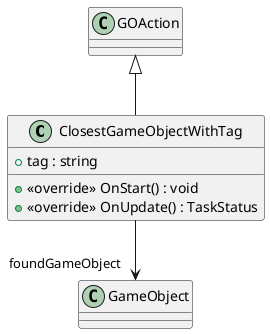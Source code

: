 @startuml
class ClosestGameObjectWithTag {
    + tag : string
    + <<override>> OnStart() : void
    + <<override>> OnUpdate() : TaskStatus
}
GOAction <|-- ClosestGameObjectWithTag
ClosestGameObjectWithTag --> "foundGameObject" GameObject
@enduml
